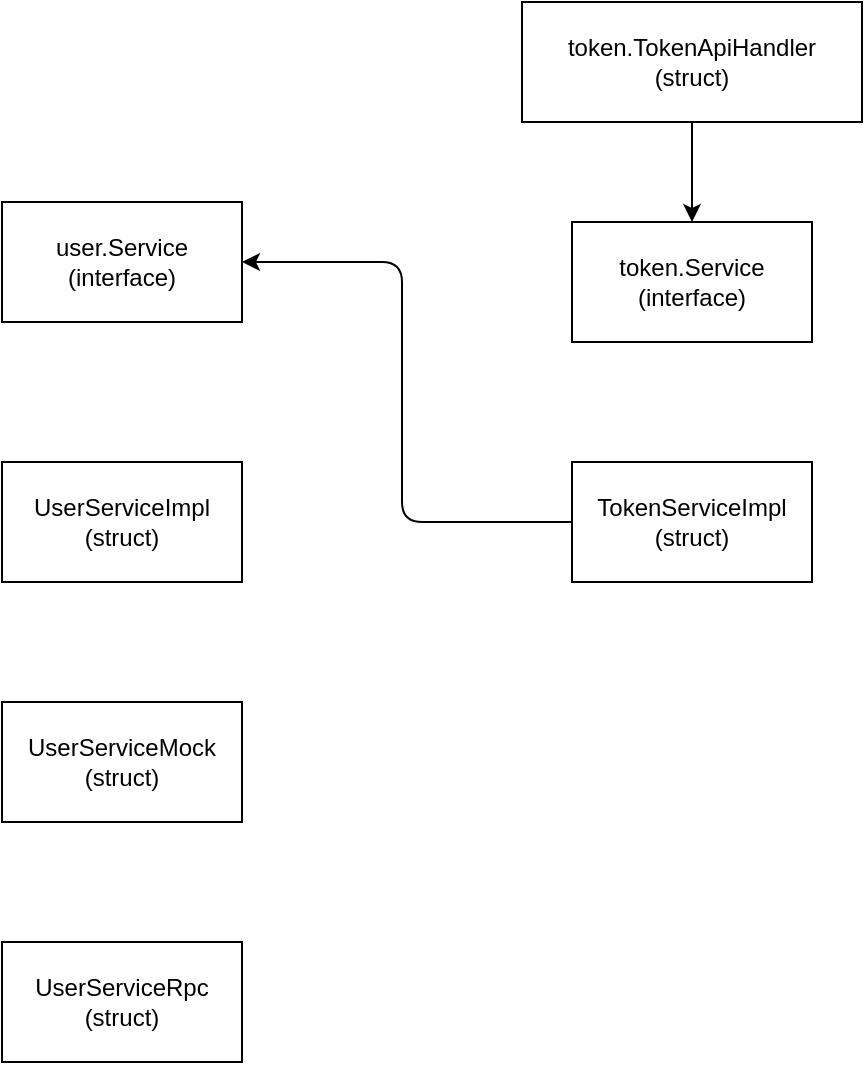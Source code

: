 <mxfile>
    <diagram id="QTnWu7jIufpeKar78dvY" name="Page-1">
        <mxGraphModel dx="523" dy="434" grid="1" gridSize="10" guides="1" tooltips="1" connect="1" arrows="1" fold="1" page="1" pageScale="1" pageWidth="1169" pageHeight="827" math="0" shadow="0">
            <root>
                <mxCell id="0"/>
                <mxCell id="1" parent="0"/>
                <mxCell id="2" value="user.Service&lt;br&gt;(interface)" style="rounded=0;whiteSpace=wrap;html=1;" parent="1" vertex="1">
                    <mxGeometry x="180" y="177" width="120" height="60" as="geometry"/>
                </mxCell>
                <mxCell id="3" value="token.Service&lt;br&gt;(interface)" style="rounded=0;whiteSpace=wrap;html=1;" parent="1" vertex="1">
                    <mxGeometry x="465" y="187" width="120" height="60" as="geometry"/>
                </mxCell>
                <mxCell id="4" value="TokenServiceImpl&lt;br&gt;(struct)" style="rounded=0;whiteSpace=wrap;html=1;" parent="1" vertex="1">
                    <mxGeometry x="465" y="307" width="120" height="60" as="geometry"/>
                </mxCell>
                <mxCell id="5" value="UserServiceImpl&lt;br&gt;(struct)" style="rounded=0;whiteSpace=wrap;html=1;" parent="1" vertex="1">
                    <mxGeometry x="180" y="307" width="120" height="60" as="geometry"/>
                </mxCell>
                <mxCell id="6" value="UserServiceMock&lt;br&gt;(struct)" style="rounded=0;whiteSpace=wrap;html=1;" parent="1" vertex="1">
                    <mxGeometry x="180" y="427" width="120" height="60" as="geometry"/>
                </mxCell>
                <mxCell id="7" value="UserServiceRpc&lt;br&gt;(struct)" style="rounded=0;whiteSpace=wrap;html=1;" parent="1" vertex="1">
                    <mxGeometry x="180" y="547" width="120" height="60" as="geometry"/>
                </mxCell>
                <mxCell id="8" value="" style="endArrow=classic;html=1;exitX=0;exitY=0.5;exitDx=0;exitDy=0;entryX=1;entryY=0.5;entryDx=0;entryDy=0;" parent="1" source="4" target="2" edge="1">
                    <mxGeometry width="50" height="50" relative="1" as="geometry">
                        <mxPoint x="360" y="357" as="sourcePoint"/>
                        <mxPoint x="410" y="307" as="targetPoint"/>
                        <Array as="points">
                            <mxPoint x="380" y="337"/>
                            <mxPoint x="380" y="207"/>
                        </Array>
                    </mxGeometry>
                </mxCell>
                <mxCell id="9" value="token.TokenApiHandler&lt;br&gt;(struct)" style="rounded=0;whiteSpace=wrap;html=1;" vertex="1" parent="1">
                    <mxGeometry x="440" y="77" width="170" height="60" as="geometry"/>
                </mxCell>
                <mxCell id="10" value="" style="endArrow=classic;html=1;entryX=0.5;entryY=0;entryDx=0;entryDy=0;exitX=0.5;exitY=1;exitDx=0;exitDy=0;" edge="1" parent="1" source="9" target="3">
                    <mxGeometry width="50" height="50" relative="1" as="geometry">
                        <mxPoint x="520" y="147" as="sourcePoint"/>
                        <mxPoint x="460" y="187" as="targetPoint"/>
                    </mxGeometry>
                </mxCell>
            </root>
        </mxGraphModel>
    </diagram>
</mxfile>